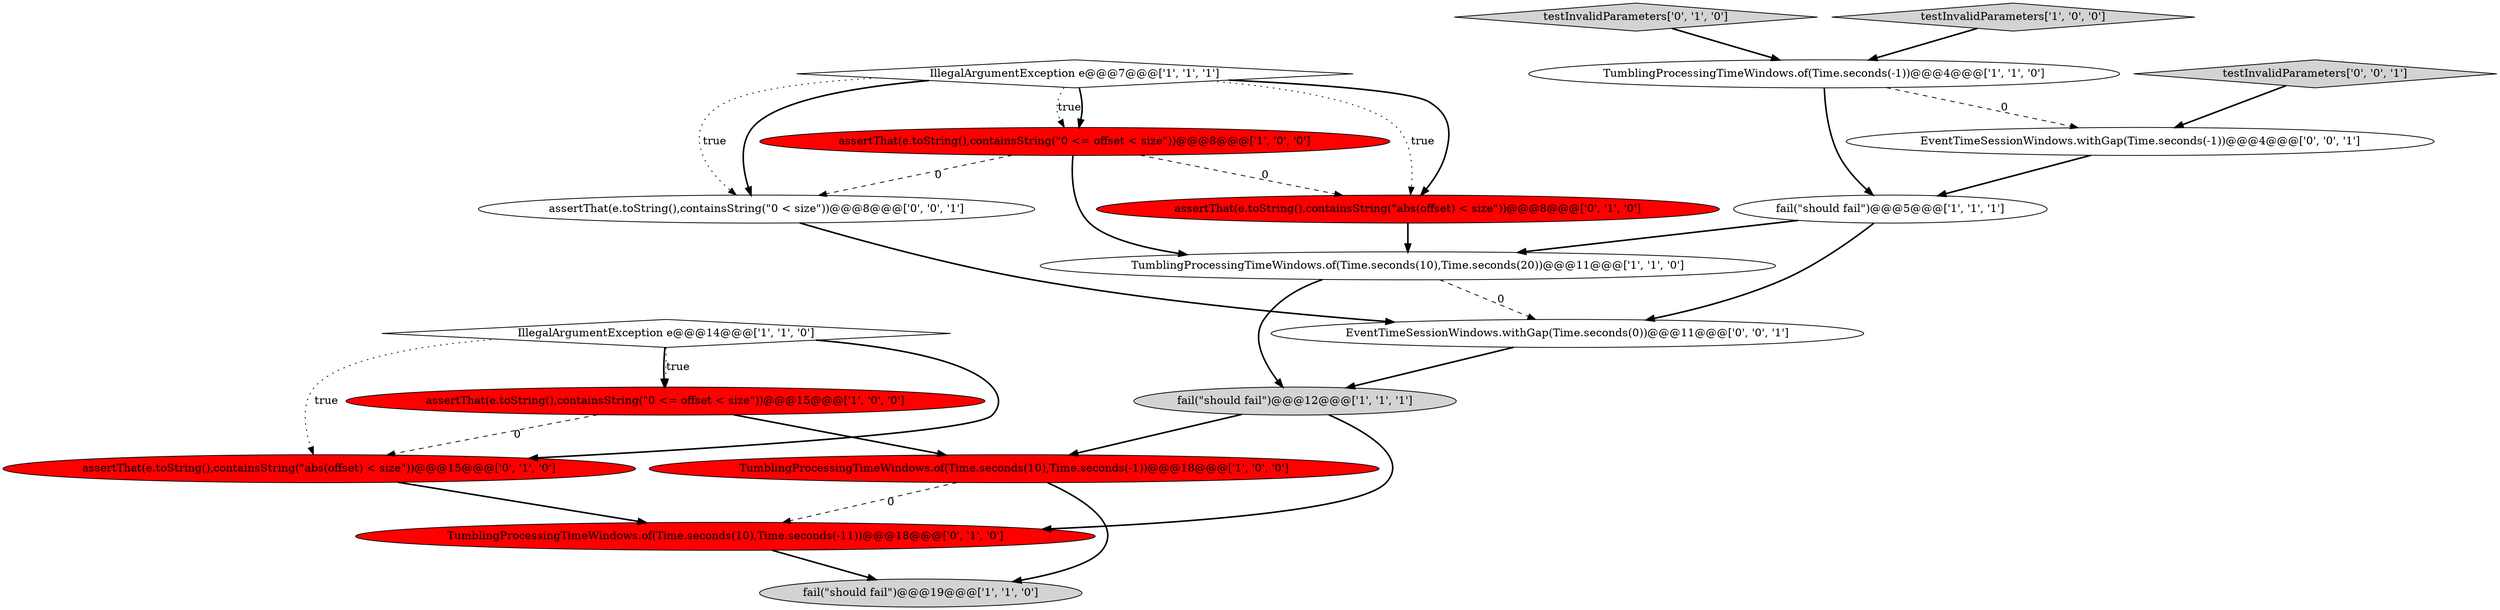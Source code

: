 digraph {
1 [style = filled, label = "fail(\"should fail\")@@@19@@@['1', '1', '0']", fillcolor = lightgray, shape = ellipse image = "AAA0AAABBB1BBB"];
5 [style = filled, label = "assertThat(e.toString(),containsString(\"0 <= offset < size\"))@@@8@@@['1', '0', '0']", fillcolor = red, shape = ellipse image = "AAA1AAABBB1BBB"];
15 [style = filled, label = "assertThat(e.toString(),containsString(\"0 < size\"))@@@8@@@['0', '0', '1']", fillcolor = white, shape = ellipse image = "AAA0AAABBB3BBB"];
12 [style = filled, label = "assertThat(e.toString(),containsString(\"abs(offset) < size\"))@@@15@@@['0', '1', '0']", fillcolor = red, shape = ellipse image = "AAA1AAABBB2BBB"];
9 [style = filled, label = "TumblingProcessingTimeWindows.of(Time.seconds(10),Time.seconds(-1))@@@18@@@['1', '0', '0']", fillcolor = red, shape = ellipse image = "AAA1AAABBB1BBB"];
13 [style = filled, label = "testInvalidParameters['0', '1', '0']", fillcolor = lightgray, shape = diamond image = "AAA0AAABBB2BBB"];
3 [style = filled, label = "TumblingProcessingTimeWindows.of(Time.seconds(-1))@@@4@@@['1', '1', '0']", fillcolor = white, shape = ellipse image = "AAA0AAABBB1BBB"];
14 [style = filled, label = "assertThat(e.toString(),containsString(\"abs(offset) < size\"))@@@8@@@['0', '1', '0']", fillcolor = red, shape = ellipse image = "AAA1AAABBB2BBB"];
6 [style = filled, label = "fail(\"should fail\")@@@12@@@['1', '1', '1']", fillcolor = lightgray, shape = ellipse image = "AAA0AAABBB1BBB"];
11 [style = filled, label = "TumblingProcessingTimeWindows.of(Time.seconds(10),Time.seconds(-11))@@@18@@@['0', '1', '0']", fillcolor = red, shape = ellipse image = "AAA1AAABBB2BBB"];
17 [style = filled, label = "EventTimeSessionWindows.withGap(Time.seconds(-1))@@@4@@@['0', '0', '1']", fillcolor = white, shape = ellipse image = "AAA0AAABBB3BBB"];
7 [style = filled, label = "TumblingProcessingTimeWindows.of(Time.seconds(10),Time.seconds(20))@@@11@@@['1', '1', '0']", fillcolor = white, shape = ellipse image = "AAA0AAABBB1BBB"];
18 [style = filled, label = "EventTimeSessionWindows.withGap(Time.seconds(0))@@@11@@@['0', '0', '1']", fillcolor = white, shape = ellipse image = "AAA0AAABBB3BBB"];
10 [style = filled, label = "testInvalidParameters['1', '0', '0']", fillcolor = lightgray, shape = diamond image = "AAA0AAABBB1BBB"];
4 [style = filled, label = "fail(\"should fail\")@@@5@@@['1', '1', '1']", fillcolor = white, shape = ellipse image = "AAA0AAABBB1BBB"];
2 [style = filled, label = "assertThat(e.toString(),containsString(\"0 <= offset < size\"))@@@15@@@['1', '0', '0']", fillcolor = red, shape = ellipse image = "AAA1AAABBB1BBB"];
16 [style = filled, label = "testInvalidParameters['0', '0', '1']", fillcolor = lightgray, shape = diamond image = "AAA0AAABBB3BBB"];
8 [style = filled, label = "IllegalArgumentException e@@@14@@@['1', '1', '0']", fillcolor = white, shape = diamond image = "AAA0AAABBB1BBB"];
0 [style = filled, label = "IllegalArgumentException e@@@7@@@['1', '1', '1']", fillcolor = white, shape = diamond image = "AAA0AAABBB1BBB"];
5->14 [style = dashed, label="0"];
3->17 [style = dashed, label="0"];
0->5 [style = dotted, label="true"];
7->18 [style = dashed, label="0"];
11->1 [style = bold, label=""];
8->2 [style = dotted, label="true"];
0->15 [style = dotted, label="true"];
12->11 [style = bold, label=""];
10->3 [style = bold, label=""];
4->18 [style = bold, label=""];
2->9 [style = bold, label=""];
16->17 [style = bold, label=""];
3->4 [style = bold, label=""];
15->18 [style = bold, label=""];
0->15 [style = bold, label=""];
4->7 [style = bold, label=""];
14->7 [style = bold, label=""];
2->12 [style = dashed, label="0"];
0->14 [style = bold, label=""];
8->12 [style = dotted, label="true"];
13->3 [style = bold, label=""];
8->2 [style = bold, label=""];
18->6 [style = bold, label=""];
6->11 [style = bold, label=""];
7->6 [style = bold, label=""];
8->12 [style = bold, label=""];
9->11 [style = dashed, label="0"];
5->7 [style = bold, label=""];
0->14 [style = dotted, label="true"];
6->9 [style = bold, label=""];
9->1 [style = bold, label=""];
5->15 [style = dashed, label="0"];
17->4 [style = bold, label=""];
0->5 [style = bold, label=""];
}
